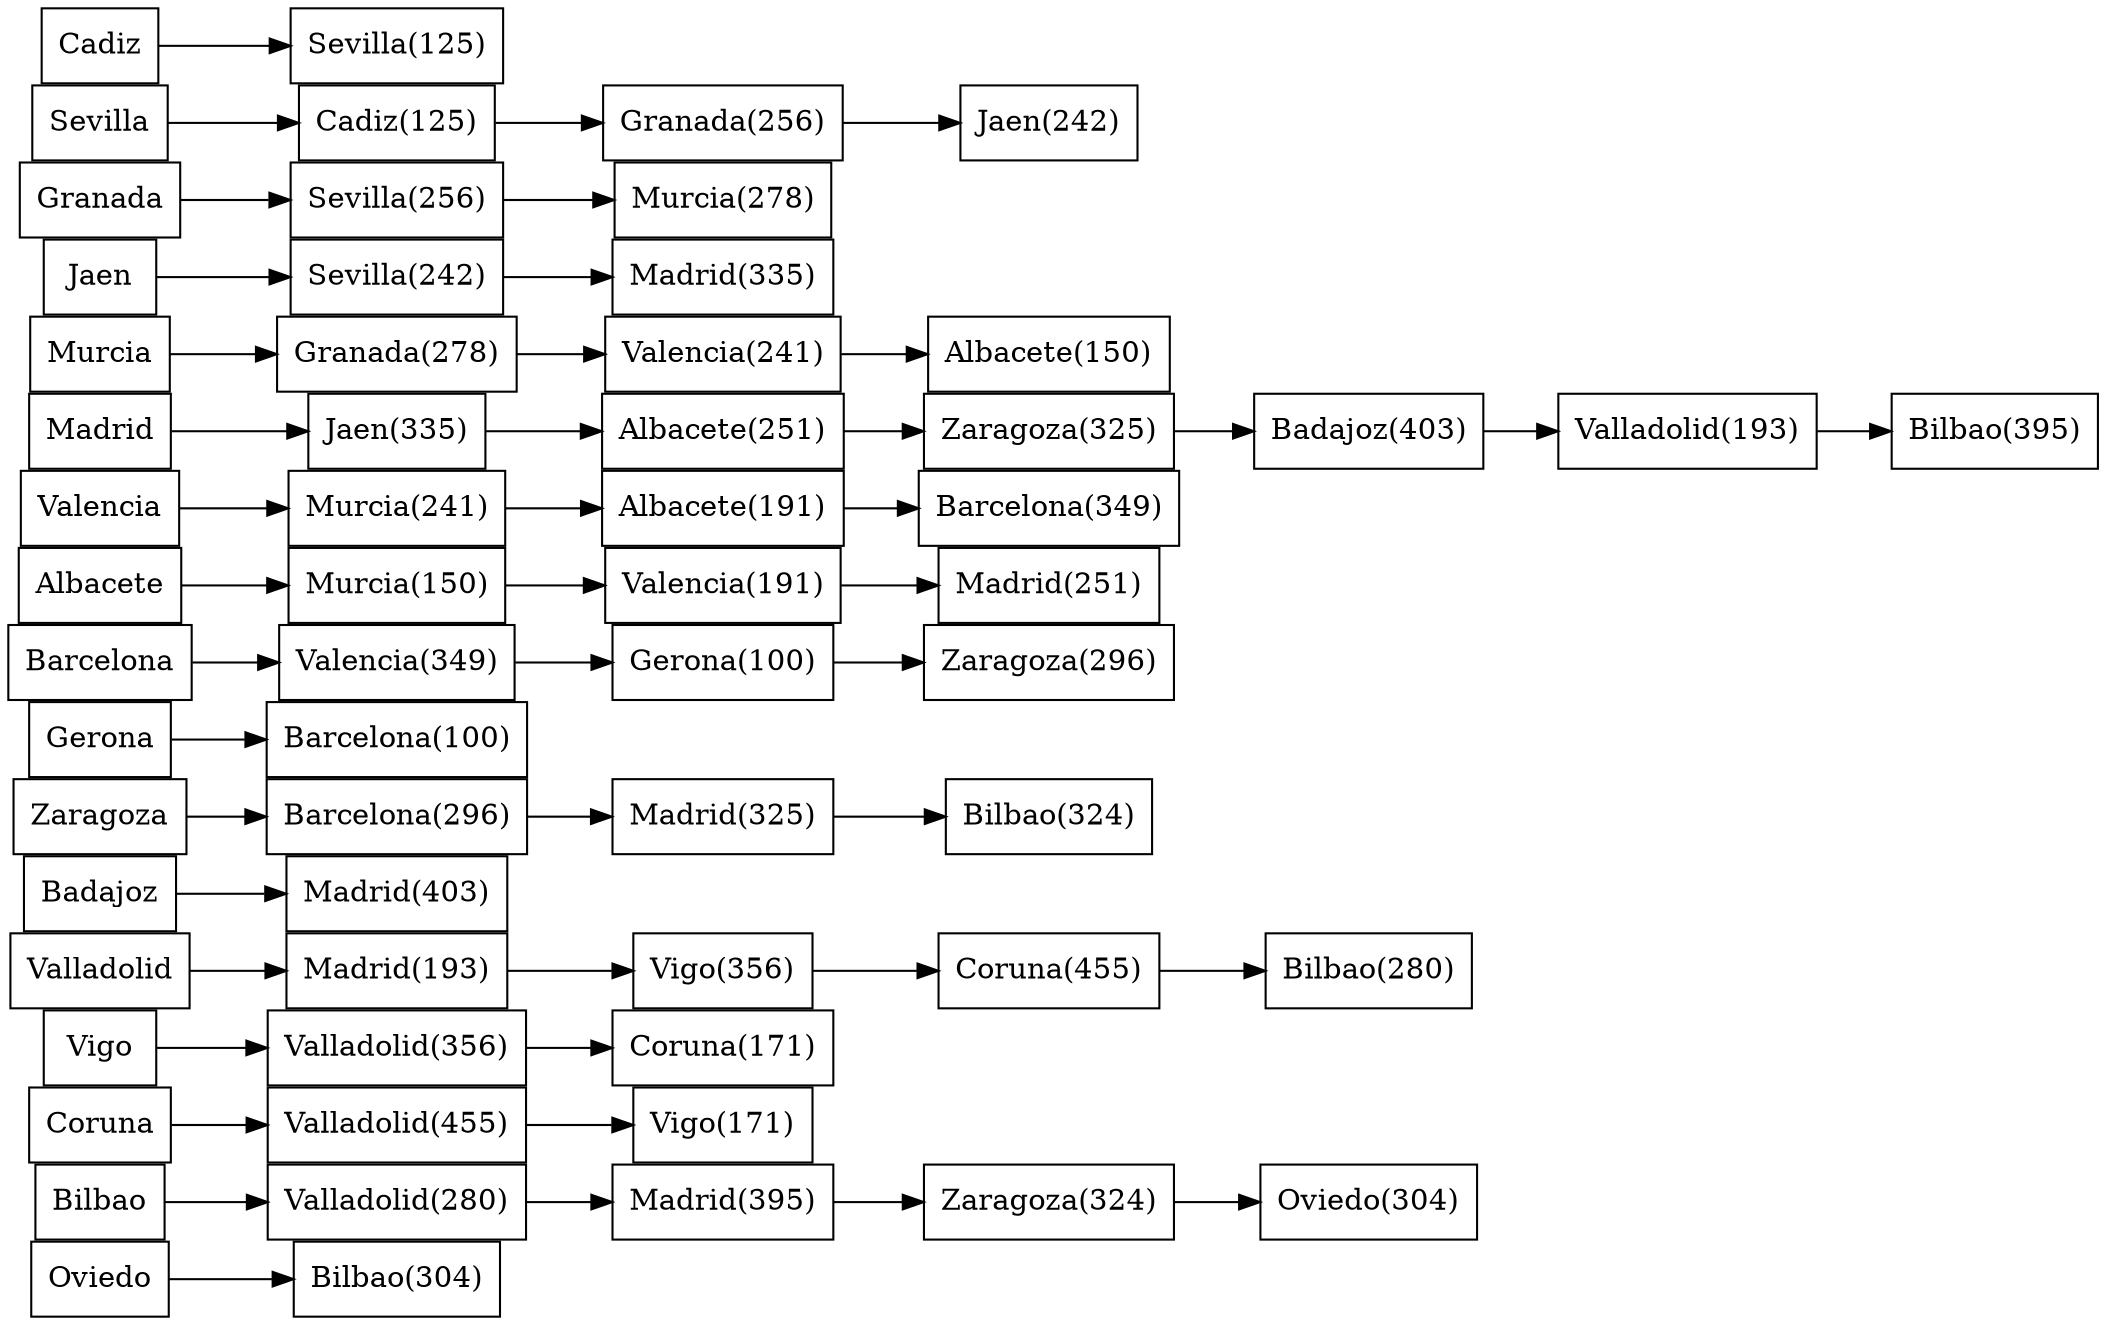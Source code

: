 digraph D {
rankdir=LR
node[shape=rectangle]
nodesep=0;

"Cadiz"->"Sevilla(125)";
"Cadiz"->"Sevilla"[style=invis];"Sevilla"->"Cadiz(125)";
"Cadiz(125)"->"Granada(256)";
"Granada(256)"->"Jaen(242)";
"Sevilla"->"Granada"[style=invis];"Granada"->"Sevilla(256)";
"Sevilla(256)"->"Murcia(278)";
"Granada"->"Jaen"[style=invis];"Jaen"->"Sevilla(242)";
"Sevilla(242)"->"Madrid(335)";
"Jaen"->"Murcia"[style=invis];"Murcia"->"Granada(278)";
"Granada(278)"->"Valencia(241)";
"Valencia(241)"->"Albacete(150)";
"Murcia"->"Madrid"[style=invis];"Madrid"->"Jaen(335)";
"Jaen(335)"->"Albacete(251)";
"Albacete(251)"->"Zaragoza(325)";
"Zaragoza(325)"->"Badajoz(403)";
"Badajoz(403)"->"Valladolid(193)";
"Valladolid(193)"->"Bilbao(395)";
"Madrid"->"Valencia"[style=invis];"Valencia"->"Murcia(241)";
"Murcia(241)"->"Albacete(191)";
"Albacete(191)"->"Barcelona(349)";
"Valencia"->"Albacete"[style=invis];"Albacete"->"Murcia(150)";
"Murcia(150)"->"Valencia(191)";
"Valencia(191)"->"Madrid(251)";
"Albacete"->"Barcelona"[style=invis];"Barcelona"->"Valencia(349)";
"Valencia(349)"->"Gerona(100)";
"Gerona(100)"->"Zaragoza(296)";
"Barcelona"->"Gerona"[style=invis];"Gerona"->"Barcelona(100)";
"Gerona"->"Zaragoza"[style=invis];"Zaragoza"->"Barcelona(296)";
"Barcelona(296)"->"Madrid(325)";
"Madrid(325)"->"Bilbao(324)";
"Zaragoza"->"Badajoz"[style=invis];"Badajoz"->"Madrid(403)";
"Badajoz"->"Valladolid"[style=invis];"Valladolid"->"Madrid(193)";
"Madrid(193)"->"Vigo(356)";
"Vigo(356)"->"Coruna(455)";
"Coruna(455)"->"Bilbao(280)";
"Valladolid"->"Vigo"[style=invis];"Vigo"->"Valladolid(356)";
"Valladolid(356)"->"Coruna(171)";
"Vigo"->"Coruna"[style=invis];"Coruna"->"Valladolid(455)";
"Valladolid(455)"->"Vigo(171)";
"Coruna"->"Bilbao"[style=invis];"Bilbao"->"Valladolid(280)";
"Valladolid(280)"->"Madrid(395)";
"Madrid(395)"->"Zaragoza(324)";
"Zaragoza(324)"->"Oviedo(304)";
"Bilbao"->"Oviedo"[style=invis];"Oviedo"->"Bilbao(304)";
{rank=same;"Cadiz";"Sevilla";"Sevilla";"Granada";"Granada";"Jaen";"Jaen";"Murcia";"Murcia";"Madrid";"Madrid";"Valencia";"Valencia";"Albacete";"Albacete";"Barcelona";"Barcelona";"Gerona";"Gerona";"Zaragoza";"Zaragoza";"Badajoz";"Badajoz";"Valladolid";"Valladolid";"Vigo";"Vigo";"Coruna";"Coruna";"Bilbao";"Bilbao";"Oviedo";"Oviedo";}

}